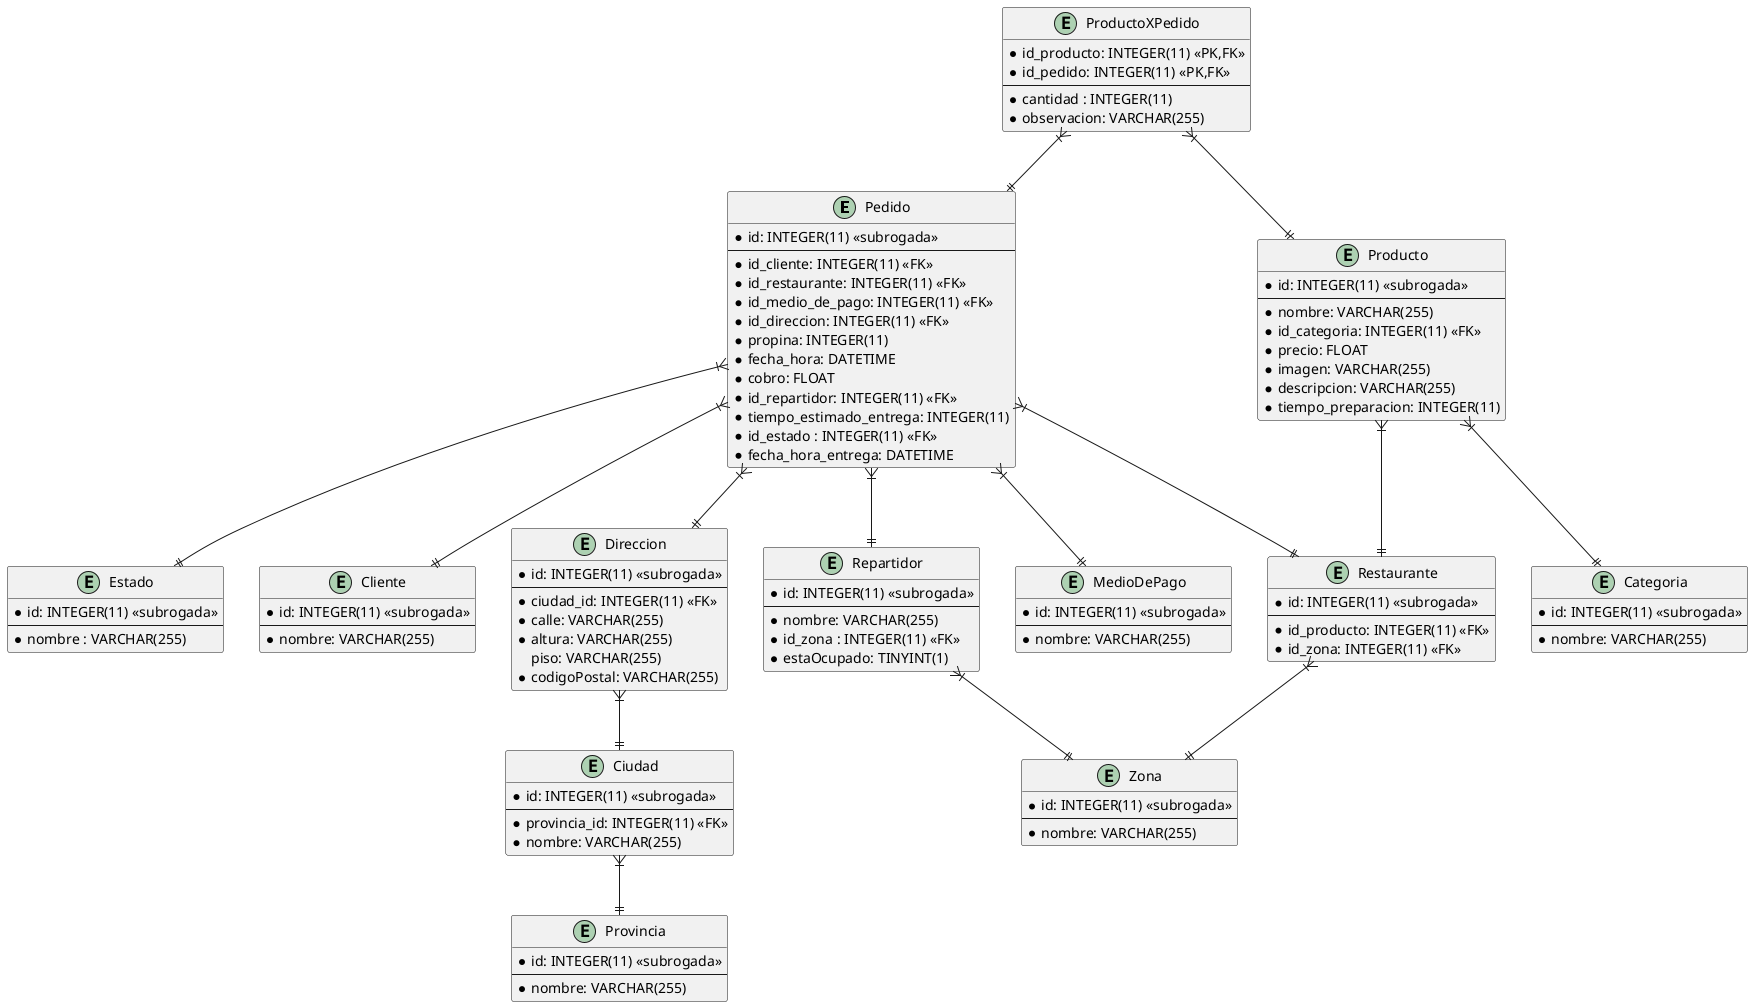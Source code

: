 @startuml der

Entity Pedido {
* id: INTEGER(11) <<subrogada>>
--
* id_cliente: INTEGER(11) <<FK>>
* id_restaurante: INTEGER(11) <<FK>>
* id_medio_de_pago: INTEGER(11) <<FK>>
* id_direccion: INTEGER(11) <<FK>>
* propina: INTEGER(11)
* fecha_hora: DATETIME
* cobro: FLOAT
* id_repartidor: INTEGER(11) <<FK>>
* tiempo_estimado_entrega: INTEGER(11)
* id_estado : INTEGER(11) <<FK>>
* fecha_hora_entrega: DATETIME
}

Entity Estado {
* id: INTEGER(11) <<subrogada>>
--
* nombre : VARCHAR(255)
}

Pedido }|--|| Estado

Entity ProductoXPedido {
* id_producto: INTEGER(11) <<PK,FK>>
* id_pedido: INTEGER(11) <<PK,FK>>
--
* cantidad : INTEGER(11)
* observacion: VARCHAR(255)
}

Entity Producto {
* id: INTEGER(11) <<subrogada>>
--
* nombre: VARCHAR(255)
* id_categoria: INTEGER(11) <<FK>>
* precio: FLOAT
* imagen: VARCHAR(255)
* descripcion: VARCHAR(255)
* tiempo_preparacion: INTEGER(11)
}

Entity Cliente {
* id: INTEGER(11) <<subrogada>>
--
* nombre: VARCHAR(255)
}

Pedido }|--|| Cliente

Entity Restaurante {
* id: INTEGER(11) <<subrogada>>
--
* id_producto: INTEGER(11) <<FK>>
* id_zona: INTEGER(11) <<FK>>
}

Pedido }|--|| Restaurante

Entity Repartidor {
* id: INTEGER(11) <<subrogada>>
--
* nombre: VARCHAR(255)
* id_zona : INTEGER(11) <<FK>>
* estaOcupado: TINYINT(1)
}

Pedido }|--|| Repartidor

Producto }|--|| Restaurante

Entity Categoria {
* id: INTEGER(11) <<subrogada>>
--
* nombre: VARCHAR(255)
}

Producto }|--|| Categoria

ProductoXPedido }|--|| Pedido
ProductoXPedido }|--|| Producto

Entity MedioDePago {
* id: INTEGER(11) <<subrogada>>
--
* nombre: VARCHAR(255)
}

Pedido }|--|| MedioDePago

Entity Direccion {
 * id: INTEGER(11) <<subrogada>>
 --
 * ciudad_id: INTEGER(11) <<FK>>
 * calle: VARCHAR(255)
 * altura: VARCHAR(255)
   piso: VARCHAR(255)
 * codigoPostal: VARCHAR(255)
}

Pedido }|--|| Direccion

entity Ciudad {
 * id: INTEGER(11) <<subrogada>>
 --
 * provincia_id: INTEGER(11) <<FK>>
 * nombre: VARCHAR(255)
}

Direccion }|--|| Ciudad

entity Provincia {
 * id: INTEGER(11) <<subrogada>>
 --
 * nombre: VARCHAR(255)    
}

Ciudad }|--|| Provincia

Entity Zona {
* id: INTEGER(11) <<subrogada>>
--
* nombre: VARCHAR(255) 
}

Restaurante }|--|| Zona
Repartidor }|--|| Zona

@enduml

Decisiones significativas:

- Rompemos la relacion muchos a muchos entre el Pedido y el Producto,
ya que hay información que no pertenece a ninguna de las dos entidades -> Entidad intermedia ProductoXPedido

- Además de Dirección, modelamos Ciudad y Provincia por consistencia de datos

- Estados de pedido?
- MediosDePago?


